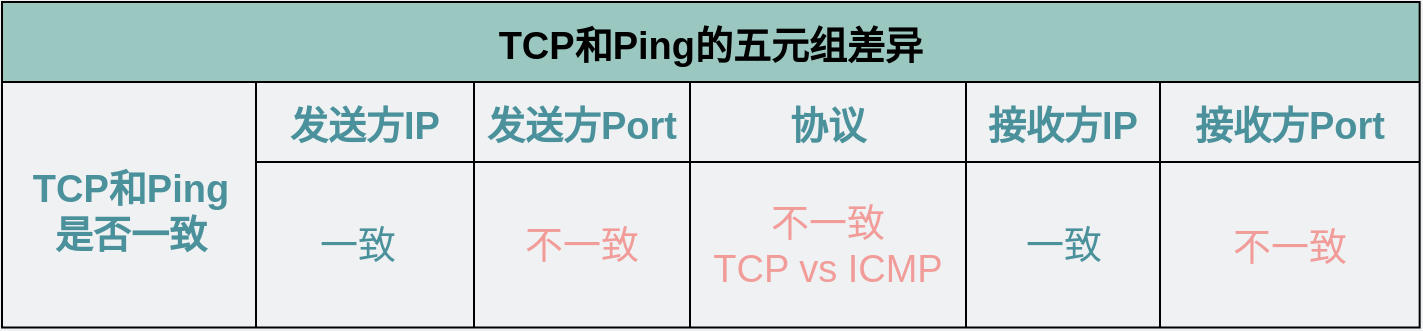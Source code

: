 <mxfile version="20.2.2" type="github">
  <diagram id="3228e29e-7158-1315-38df-8450db1d8a1d" name="Page-1">
    <mxGraphModel dx="1623" dy="623" grid="0" gridSize="10" guides="1" tooltips="1" connect="1" arrows="1" fold="1" page="1" pageScale="1" pageWidth="800" pageHeight="250" background="#EFF1F3" math="0" shadow="0">
      <root>
        <mxCell id="0" />
        <mxCell id="1" parent="0" />
        <mxCell id="yJsZ0piZLUNK1w4nU5rY-25" value="TCP和Ping的五元组差异" style="shape=table;childLayout=tableLayout;startSize=40;collapsible=0;recursiveResize=0;expand=0;fontStyle=1;rounded=0;sketch=0;fontSize=19;fillColor=#9AC7BF;" vertex="1" parent="1">
          <mxGeometry x="46" y="294" width="708.828" height="162.724" as="geometry" />
        </mxCell>
        <mxCell id="yJsZ0piZLUNK1w4nU5rY-26" value="" style="shape=tableRow;horizontal=0;startSize=127;swimlaneHead=0;swimlaneBody=0;top=0;left=0;bottom=0;right=0;dropTarget=0;fillColor=none;collapsible=0;recursiveResize=0;expand=0;fontStyle=1;rounded=0;sketch=0;fontSize=19;" vertex="1" parent="yJsZ0piZLUNK1w4nU5rY-25">
          <mxGeometry y="40" width="708.828" height="123" as="geometry" />
        </mxCell>
        <mxCell id="yJsZ0piZLUNK1w4nU5rY-27" value="发送方IP" style="swimlane;swimlaneHead=0;swimlaneBody=0;fontStyle=0;connectable=0;fillColor=none;startSize=40;collapsible=0;recursiveResize=0;expand=0;fontStyle=1;rounded=0;sketch=0;fontSize=19;fontColor=#4A919B;" vertex="1" parent="yJsZ0piZLUNK1w4nU5rY-26">
          <mxGeometry x="127" width="109" height="123" as="geometry">
            <mxRectangle width="109" height="123" as="alternateBounds" />
          </mxGeometry>
        </mxCell>
        <mxCell id="yJsZ0piZLUNK1w4nU5rY-59" value="一致" style="text;html=1;strokeColor=none;fillColor=none;align=center;verticalAlign=middle;whiteSpace=wrap;rounded=0;sketch=0;fontSize=19;fontColor=#4A919B;" vertex="1" parent="yJsZ0piZLUNK1w4nU5rY-27">
          <mxGeometry x="21" y="67" width="60" height="30" as="geometry" />
        </mxCell>
        <mxCell id="yJsZ0piZLUNK1w4nU5rY-28" value="发送方Port" style="swimlane;swimlaneHead=0;swimlaneBody=0;fontStyle=0;connectable=0;fillColor=none;startSize=40;collapsible=0;recursiveResize=0;expand=0;fontStyle=1;rounded=0;sketch=0;fontSize=19;fontColor=#4A919B;" vertex="1" parent="yJsZ0piZLUNK1w4nU5rY-26">
          <mxGeometry x="236" width="108" height="123" as="geometry">
            <mxRectangle width="108" height="123" as="alternateBounds" />
          </mxGeometry>
        </mxCell>
        <mxCell id="yJsZ0piZLUNK1w4nU5rY-60" value="&lt;font color=&quot;#f19c99&quot;&gt;不一致&lt;/font&gt;" style="text;html=1;strokeColor=none;fillColor=none;align=center;verticalAlign=middle;whiteSpace=wrap;rounded=0;sketch=0;fontSize=19;fontColor=#4A919B;" vertex="1" parent="yJsZ0piZLUNK1w4nU5rY-28">
          <mxGeometry x="24" y="67" width="60" height="30" as="geometry" />
        </mxCell>
        <mxCell id="yJsZ0piZLUNK1w4nU5rY-38" value="协议" style="swimlane;swimlaneHead=0;swimlaneBody=0;fontStyle=0;connectable=0;fillColor=none;startSize=40;collapsible=0;recursiveResize=0;expand=0;fontStyle=1;rounded=0;sketch=0;fontSize=19;fontColor=#4A919B;" vertex="1" parent="yJsZ0piZLUNK1w4nU5rY-26">
          <mxGeometry x="344" width="138" height="123" as="geometry">
            <mxRectangle width="138" height="123" as="alternateBounds" />
          </mxGeometry>
        </mxCell>
        <mxCell id="yJsZ0piZLUNK1w4nU5rY-61" value="&lt;font color=&quot;#f19c99&quot;&gt;不一致&lt;br&gt;TCP vs ICMP&lt;/font&gt;" style="text;html=1;strokeColor=none;fillColor=none;align=center;verticalAlign=middle;whiteSpace=wrap;rounded=0;sketch=0;fontSize=19;fontColor=#4A919B;" vertex="1" parent="yJsZ0piZLUNK1w4nU5rY-38">
          <mxGeometry x="7" y="47.5" width="124" height="69" as="geometry" />
        </mxCell>
        <mxCell id="yJsZ0piZLUNK1w4nU5rY-41" value="接收方IP" style="swimlane;swimlaneHead=0;swimlaneBody=0;fontStyle=0;connectable=0;fillColor=none;startSize=40;collapsible=0;recursiveResize=0;expand=0;fontStyle=1;rounded=0;sketch=0;fontSize=19;fontColor=#4A919B;" vertex="1" parent="yJsZ0piZLUNK1w4nU5rY-26">
          <mxGeometry x="482" width="97" height="123" as="geometry">
            <mxRectangle width="97" height="123" as="alternateBounds" />
          </mxGeometry>
        </mxCell>
        <mxCell id="yJsZ0piZLUNK1w4nU5rY-64" value="一致" style="text;html=1;strokeColor=none;fillColor=none;align=center;verticalAlign=middle;whiteSpace=wrap;rounded=0;sketch=0;fontSize=19;fontColor=#4A919B;" vertex="1" parent="yJsZ0piZLUNK1w4nU5rY-41">
          <mxGeometry x="18.5" y="67" width="60" height="30" as="geometry" />
        </mxCell>
        <mxCell id="yJsZ0piZLUNK1w4nU5rY-29" value="接收方Port" style="swimlane;swimlaneHead=0;swimlaneBody=0;fontStyle=0;connectable=0;fillColor=none;startSize=40;collapsible=0;recursiveResize=0;expand=0;fontStyle=1;rounded=0;sketch=0;fontSize=19;fontColor=#4A919B;" vertex="1" parent="yJsZ0piZLUNK1w4nU5rY-26">
          <mxGeometry x="579" width="130" height="123" as="geometry">
            <mxRectangle width="130" height="123" as="alternateBounds" />
          </mxGeometry>
        </mxCell>
        <mxCell id="yJsZ0piZLUNK1w4nU5rY-63" value="&lt;font color=&quot;#f19c99&quot;&gt;不一致&lt;/font&gt;" style="text;html=1;strokeColor=none;fillColor=none;align=center;verticalAlign=middle;whiteSpace=wrap;rounded=0;sketch=0;fontSize=19;fontColor=#4A919B;" vertex="1" parent="yJsZ0piZLUNK1w4nU5rY-29">
          <mxGeometry x="35" y="68" width="60" height="30" as="geometry" />
        </mxCell>
        <mxCell id="yJsZ0piZLUNK1w4nU5rY-51" value="&lt;b&gt;&lt;font color=&quot;#4a919b&quot;&gt;TCP和Ping&lt;br&gt;是否一致&lt;br&gt;&lt;/font&gt;&lt;/b&gt;" style="text;html=1;strokeColor=none;fillColor=none;align=center;verticalAlign=middle;whiteSpace=wrap;rounded=0;sketch=0;fontSize=19;" vertex="1" parent="1">
          <mxGeometry x="55" y="365" width="111" height="67" as="geometry" />
        </mxCell>
      </root>
    </mxGraphModel>
  </diagram>
</mxfile>
